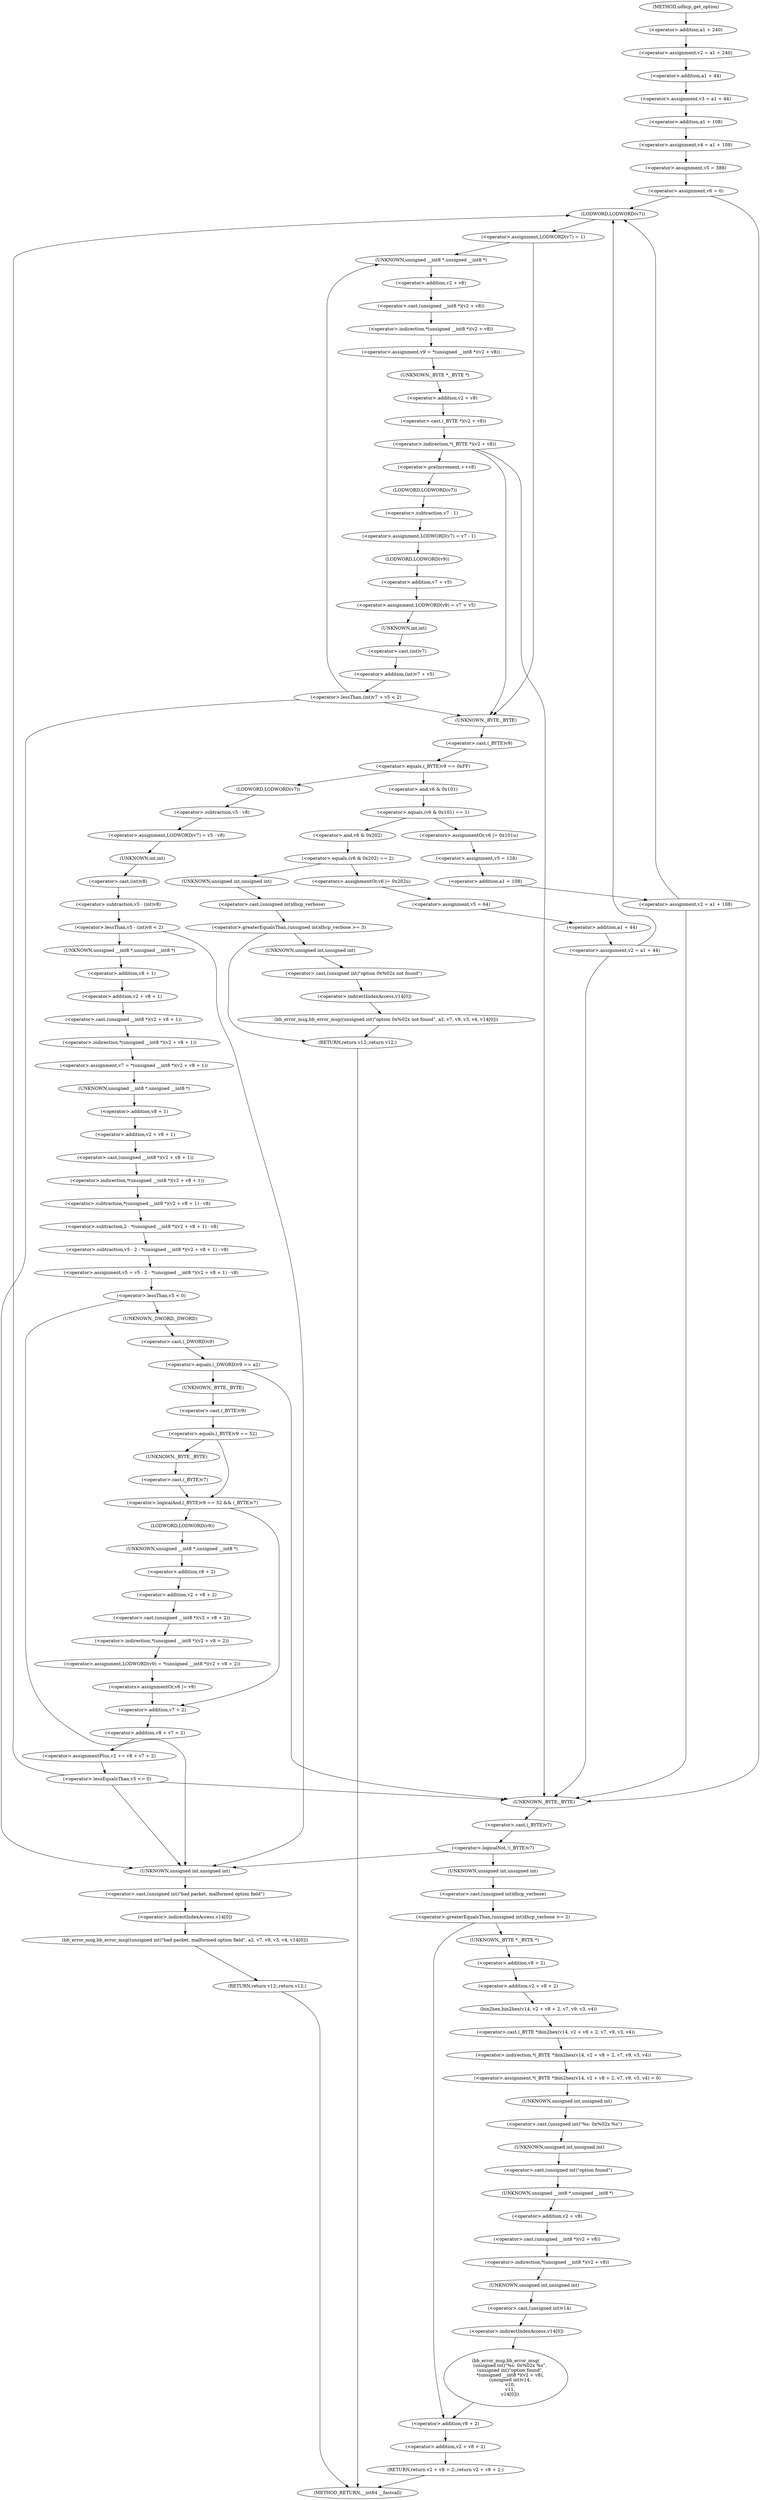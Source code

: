 digraph udhcp_get_option {  
"1000129" [label = "(<operator>.assignment,v2 = a1 + 240)" ]
"1000131" [label = "(<operator>.addition,a1 + 240)" ]
"1000134" [label = "(<operator>.assignment,v3 = a1 + 44)" ]
"1000136" [label = "(<operator>.addition,a1 + 44)" ]
"1000139" [label = "(<operator>.assignment,v4 = a1 + 108)" ]
"1000141" [label = "(<operator>.addition,a1 + 108)" ]
"1000144" [label = "(<operator>.assignment,v5 = 388)" ]
"1000147" [label = "(<operator>.assignment,v6 = 0)" ]
"1000153" [label = "(<operator>.assignment,LODWORD(v7) = 1)" ]
"1000154" [label = "(LODWORD,LODWORD(v7))" ]
"1000161" [label = "(<operator>.assignment,v9 = *(unsigned __int8 *)(v2 + v8))" ]
"1000163" [label = "(<operator>.indirection,*(unsigned __int8 *)(v2 + v8))" ]
"1000164" [label = "(<operator>.cast,(unsigned __int8 *)(v2 + v8))" ]
"1000165" [label = "(UNKNOWN,unsigned __int8 *,unsigned __int8 *)" ]
"1000166" [label = "(<operator>.addition,v2 + v8)" ]
"1000170" [label = "(<operator>.indirection,*(_BYTE *)(v2 + v8))" ]
"1000171" [label = "(<operator>.cast,(_BYTE *)(v2 + v8))" ]
"1000172" [label = "(UNKNOWN,_BYTE *,_BYTE *)" ]
"1000173" [label = "(<operator>.addition,v2 + v8)" ]
"1000177" [label = "(<operator>.preIncrement,++v8)" ]
"1000179" [label = "(<operator>.assignment,LODWORD(v7) = v7 - 1)" ]
"1000180" [label = "(LODWORD,LODWORD(v7))" ]
"1000182" [label = "(<operator>.subtraction,v7 - 1)" ]
"1000185" [label = "(<operator>.assignment,LODWORD(v9) = v7 + v5)" ]
"1000186" [label = "(LODWORD,LODWORD(v9))" ]
"1000188" [label = "(<operator>.addition,v7 + v5)" ]
"1000192" [label = "(<operator>.lessThan,(int)v7 + v5 < 2)" ]
"1000193" [label = "(<operator>.addition,(int)v7 + v5)" ]
"1000194" [label = "(<operator>.cast,(int)v7)" ]
"1000195" [label = "(UNKNOWN,int,int)" ]
"1000201" [label = "(<operator>.equals,(_BYTE)v9 == 0xFF)" ]
"1000202" [label = "(<operator>.cast,(_BYTE)v9)" ]
"1000203" [label = "(UNKNOWN,_BYTE,_BYTE)" ]
"1000208" [label = "(<operator>.equals,(v6 & 0x101) == 1)" ]
"1000209" [label = "(<operator>.and,v6 & 0x101)" ]
"1000214" [label = "(<operators>.assignmentOr,v6 |= 0x101u)" ]
"1000217" [label = "(<operator>.assignment,v5 = 128)" ]
"1000220" [label = "(<operator>.assignment,v2 = a1 + 108)" ]
"1000222" [label = "(<operator>.addition,a1 + 108)" ]
"1000227" [label = "(<operator>.equals,(v6 & 0x202) == 2)" ]
"1000228" [label = "(<operator>.and,v6 & 0x202)" ]
"1000233" [label = "(<operators>.assignmentOr,v6 |= 0x202u)" ]
"1000236" [label = "(<operator>.assignment,v5 = 64)" ]
"1000239" [label = "(<operator>.assignment,v2 = a1 + 44)" ]
"1000241" [label = "(<operator>.addition,a1 + 44)" ]
"1000247" [label = "(<operator>.greaterEqualsThan,(unsigned int)dhcp_verbose >= 3)" ]
"1000248" [label = "(<operator>.cast,(unsigned int)dhcp_verbose)" ]
"1000249" [label = "(UNKNOWN,unsigned int,unsigned int)" ]
"1000252" [label = "(bb_error_msg,bb_error_msg((unsigned int)\"option 0x%02x not found\", a2, v7, v9, v3, v4, v14[0]))" ]
"1000253" [label = "(<operator>.cast,(unsigned int)\"option 0x%02x not found\")" ]
"1000254" [label = "(UNKNOWN,unsigned int,unsigned int)" ]
"1000261" [label = "(<operator>.indirectIndexAccess,v14[0])" ]
"1000264" [label = "(RETURN,return v12;,return v12;)" ]
"1000266" [label = "(<operator>.assignment,LODWORD(v7) = v5 - v8)" ]
"1000267" [label = "(LODWORD,LODWORD(v7))" ]
"1000269" [label = "(<operator>.subtraction,v5 - v8)" ]
"1000273" [label = "(<operator>.lessThan,v5 - (int)v8 < 2)" ]
"1000274" [label = "(<operator>.subtraction,v5 - (int)v8)" ]
"1000276" [label = "(<operator>.cast,(int)v8)" ]
"1000277" [label = "(UNKNOWN,int,int)" ]
"1000281" [label = "(<operator>.assignment,v7 = *(unsigned __int8 *)(v2 + v8 + 1))" ]
"1000283" [label = "(<operator>.indirection,*(unsigned __int8 *)(v2 + v8 + 1))" ]
"1000284" [label = "(<operator>.cast,(unsigned __int8 *)(v2 + v8 + 1))" ]
"1000285" [label = "(UNKNOWN,unsigned __int8 *,unsigned __int8 *)" ]
"1000286" [label = "(<operator>.addition,v2 + v8 + 1)" ]
"1000288" [label = "(<operator>.addition,v8 + 1)" ]
"1000291" [label = "(<operator>.assignment,v5 = v5 - 2 - *(unsigned __int8 *)(v2 + v8 + 1) - v8)" ]
"1000293" [label = "(<operator>.subtraction,v5 - 2 - *(unsigned __int8 *)(v2 + v8 + 1) - v8)" ]
"1000295" [label = "(<operator>.subtraction,2 - *(unsigned __int8 *)(v2 + v8 + 1) - v8)" ]
"1000297" [label = "(<operator>.subtraction,*(unsigned __int8 *)(v2 + v8 + 1) - v8)" ]
"1000298" [label = "(<operator>.indirection,*(unsigned __int8 *)(v2 + v8 + 1))" ]
"1000299" [label = "(<operator>.cast,(unsigned __int8 *)(v2 + v8 + 1))" ]
"1000300" [label = "(UNKNOWN,unsigned __int8 *,unsigned __int8 *)" ]
"1000301" [label = "(<operator>.addition,v2 + v8 + 1)" ]
"1000303" [label = "(<operator>.addition,v8 + 1)" ]
"1000308" [label = "(<operator>.lessThan,v5 < 0)" ]
"1000313" [label = "(<operator>.equals,(_DWORD)v9 == a2)" ]
"1000314" [label = "(<operator>.cast,(_DWORD)v9)" ]
"1000315" [label = "(UNKNOWN,_DWORD,_DWORD)" ]
"1000320" [label = "(<operator>.logicalAnd,(_BYTE)v9 == 52 && (_BYTE)v7)" ]
"1000321" [label = "(<operator>.equals,(_BYTE)v9 == 52)" ]
"1000322" [label = "(<operator>.cast,(_BYTE)v9)" ]
"1000323" [label = "(UNKNOWN,_BYTE,_BYTE)" ]
"1000326" [label = "(<operator>.cast,(_BYTE)v7)" ]
"1000327" [label = "(UNKNOWN,_BYTE,_BYTE)" ]
"1000330" [label = "(<operator>.assignment,LODWORD(v9) = *(unsigned __int8 *)(v2 + v8 + 2))" ]
"1000331" [label = "(LODWORD,LODWORD(v9))" ]
"1000333" [label = "(<operator>.indirection,*(unsigned __int8 *)(v2 + v8 + 2))" ]
"1000334" [label = "(<operator>.cast,(unsigned __int8 *)(v2 + v8 + 2))" ]
"1000335" [label = "(UNKNOWN,unsigned __int8 *,unsigned __int8 *)" ]
"1000336" [label = "(<operator>.addition,v2 + v8 + 2)" ]
"1000338" [label = "(<operator>.addition,v8 + 2)" ]
"1000341" [label = "(<operators>.assignmentOr,v6 |= v9)" ]
"1000344" [label = "(<operator>.assignmentPlus,v2 += v8 + v7 + 2)" ]
"1000346" [label = "(<operator>.addition,v8 + v7 + 2)" ]
"1000348" [label = "(<operator>.addition,v7 + 2)" ]
"1000352" [label = "(<operator>.lessEqualsThan,v5 <= 0)" ]
"1000357" [label = "(<operator>.logicalNot,!(_BYTE)v7)" ]
"1000358" [label = "(<operator>.cast,(_BYTE)v7)" ]
"1000359" [label = "(UNKNOWN,_BYTE,_BYTE)" ]
"1000364" [label = "(bb_error_msg,bb_error_msg((unsigned int)\"bad packet, malformed option field\", a2, v7, v9, v3, v4, v14[0]))" ]
"1000365" [label = "(<operator>.cast,(unsigned int)\"bad packet, malformed option field\")" ]
"1000366" [label = "(UNKNOWN,unsigned int,unsigned int)" ]
"1000373" [label = "(<operator>.indirectIndexAccess,v14[0])" ]
"1000376" [label = "(RETURN,return v12;,return v12;)" ]
"1000379" [label = "(<operator>.greaterEqualsThan,(unsigned int)dhcp_verbose >= 2)" ]
"1000380" [label = "(<operator>.cast,(unsigned int)dhcp_verbose)" ]
"1000381" [label = "(UNKNOWN,unsigned int,unsigned int)" ]
"1000385" [label = "(<operator>.assignment,*(_BYTE *)bin2hex(v14, v2 + v8 + 2, v7, v9, v3, v4) = 0)" ]
"1000386" [label = "(<operator>.indirection,*(_BYTE *)bin2hex(v14, v2 + v8 + 2, v7, v9, v3, v4))" ]
"1000387" [label = "(<operator>.cast,(_BYTE *)bin2hex(v14, v2 + v8 + 2, v7, v9, v3, v4))" ]
"1000388" [label = "(UNKNOWN,_BYTE *,_BYTE *)" ]
"1000389" [label = "(bin2hex,bin2hex(v14, v2 + v8 + 2, v7, v9, v3, v4))" ]
"1000391" [label = "(<operator>.addition,v2 + v8 + 2)" ]
"1000393" [label = "(<operator>.addition,v8 + 2)" ]
"1000401" [label = "(bb_error_msg,bb_error_msg(\n      (unsigned int)\"%s: 0x%02x %s\",\n      (unsigned int)\"option found\",\n      *(unsigned __int8 *)(v2 + v8),\n      (unsigned int)v14,\n      v10,\n      v11,\n      v14[0]))" ]
"1000402" [label = "(<operator>.cast,(unsigned int)\"%s: 0x%02x %s\")" ]
"1000403" [label = "(UNKNOWN,unsigned int,unsigned int)" ]
"1000405" [label = "(<operator>.cast,(unsigned int)\"option found\")" ]
"1000406" [label = "(UNKNOWN,unsigned int,unsigned int)" ]
"1000408" [label = "(<operator>.indirection,*(unsigned __int8 *)(v2 + v8))" ]
"1000409" [label = "(<operator>.cast,(unsigned __int8 *)(v2 + v8))" ]
"1000410" [label = "(UNKNOWN,unsigned __int8 *,unsigned __int8 *)" ]
"1000411" [label = "(<operator>.addition,v2 + v8)" ]
"1000414" [label = "(<operator>.cast,(unsigned int)v14)" ]
"1000415" [label = "(UNKNOWN,unsigned int,unsigned int)" ]
"1000419" [label = "(<operator>.indirectIndexAccess,v14[0])" ]
"1000422" [label = "(RETURN,return v2 + v8 + 2;,return v2 + v8 + 2;)" ]
"1000423" [label = "(<operator>.addition,v2 + v8 + 2)" ]
"1000425" [label = "(<operator>.addition,v8 + 2)" ]
"1000113" [label = "(METHOD,udhcp_get_option)" ]
"1000428" [label = "(METHOD_RETURN,__int64 __fastcall)" ]
  "1000129" -> "1000136" 
  "1000131" -> "1000129" 
  "1000134" -> "1000141" 
  "1000136" -> "1000134" 
  "1000139" -> "1000144" 
  "1000141" -> "1000139" 
  "1000144" -> "1000147" 
  "1000147" -> "1000359" 
  "1000147" -> "1000154" 
  "1000153" -> "1000203" 
  "1000153" -> "1000165" 
  "1000154" -> "1000153" 
  "1000161" -> "1000172" 
  "1000163" -> "1000161" 
  "1000164" -> "1000163" 
  "1000165" -> "1000166" 
  "1000166" -> "1000164" 
  "1000170" -> "1000203" 
  "1000170" -> "1000359" 
  "1000170" -> "1000177" 
  "1000171" -> "1000170" 
  "1000172" -> "1000173" 
  "1000173" -> "1000171" 
  "1000177" -> "1000180" 
  "1000179" -> "1000186" 
  "1000180" -> "1000182" 
  "1000182" -> "1000179" 
  "1000185" -> "1000195" 
  "1000186" -> "1000188" 
  "1000188" -> "1000185" 
  "1000192" -> "1000203" 
  "1000192" -> "1000165" 
  "1000192" -> "1000366" 
  "1000193" -> "1000192" 
  "1000194" -> "1000193" 
  "1000195" -> "1000194" 
  "1000201" -> "1000209" 
  "1000201" -> "1000267" 
  "1000202" -> "1000201" 
  "1000203" -> "1000202" 
  "1000208" -> "1000214" 
  "1000208" -> "1000228" 
  "1000209" -> "1000208" 
  "1000214" -> "1000217" 
  "1000217" -> "1000222" 
  "1000220" -> "1000359" 
  "1000220" -> "1000154" 
  "1000222" -> "1000220" 
  "1000227" -> "1000233" 
  "1000227" -> "1000249" 
  "1000228" -> "1000227" 
  "1000233" -> "1000236" 
  "1000236" -> "1000241" 
  "1000239" -> "1000359" 
  "1000239" -> "1000154" 
  "1000241" -> "1000239" 
  "1000247" -> "1000254" 
  "1000247" -> "1000264" 
  "1000248" -> "1000247" 
  "1000249" -> "1000248" 
  "1000252" -> "1000264" 
  "1000253" -> "1000261" 
  "1000254" -> "1000253" 
  "1000261" -> "1000252" 
  "1000264" -> "1000428" 
  "1000266" -> "1000277" 
  "1000267" -> "1000269" 
  "1000269" -> "1000266" 
  "1000273" -> "1000366" 
  "1000273" -> "1000285" 
  "1000274" -> "1000273" 
  "1000276" -> "1000274" 
  "1000277" -> "1000276" 
  "1000281" -> "1000300" 
  "1000283" -> "1000281" 
  "1000284" -> "1000283" 
  "1000285" -> "1000288" 
  "1000286" -> "1000284" 
  "1000288" -> "1000286" 
  "1000291" -> "1000308" 
  "1000293" -> "1000291" 
  "1000295" -> "1000293" 
  "1000297" -> "1000295" 
  "1000298" -> "1000297" 
  "1000299" -> "1000298" 
  "1000300" -> "1000303" 
  "1000301" -> "1000299" 
  "1000303" -> "1000301" 
  "1000308" -> "1000315" 
  "1000308" -> "1000366" 
  "1000313" -> "1000323" 
  "1000313" -> "1000359" 
  "1000314" -> "1000313" 
  "1000315" -> "1000314" 
  "1000320" -> "1000331" 
  "1000320" -> "1000348" 
  "1000321" -> "1000327" 
  "1000321" -> "1000320" 
  "1000322" -> "1000321" 
  "1000323" -> "1000322" 
  "1000326" -> "1000320" 
  "1000327" -> "1000326" 
  "1000330" -> "1000341" 
  "1000331" -> "1000335" 
  "1000333" -> "1000330" 
  "1000334" -> "1000333" 
  "1000335" -> "1000338" 
  "1000336" -> "1000334" 
  "1000338" -> "1000336" 
  "1000341" -> "1000348" 
  "1000344" -> "1000352" 
  "1000346" -> "1000344" 
  "1000348" -> "1000346" 
  "1000352" -> "1000359" 
  "1000352" -> "1000154" 
  "1000352" -> "1000366" 
  "1000357" -> "1000381" 
  "1000357" -> "1000366" 
  "1000358" -> "1000357" 
  "1000359" -> "1000358" 
  "1000364" -> "1000376" 
  "1000365" -> "1000373" 
  "1000366" -> "1000365" 
  "1000373" -> "1000364" 
  "1000376" -> "1000428" 
  "1000379" -> "1000388" 
  "1000379" -> "1000425" 
  "1000380" -> "1000379" 
  "1000381" -> "1000380" 
  "1000385" -> "1000403" 
  "1000386" -> "1000385" 
  "1000387" -> "1000386" 
  "1000388" -> "1000393" 
  "1000389" -> "1000387" 
  "1000391" -> "1000389" 
  "1000393" -> "1000391" 
  "1000401" -> "1000425" 
  "1000402" -> "1000406" 
  "1000403" -> "1000402" 
  "1000405" -> "1000410" 
  "1000406" -> "1000405" 
  "1000408" -> "1000415" 
  "1000409" -> "1000408" 
  "1000410" -> "1000411" 
  "1000411" -> "1000409" 
  "1000414" -> "1000419" 
  "1000415" -> "1000414" 
  "1000419" -> "1000401" 
  "1000422" -> "1000428" 
  "1000423" -> "1000422" 
  "1000425" -> "1000423" 
  "1000113" -> "1000131" 
}
